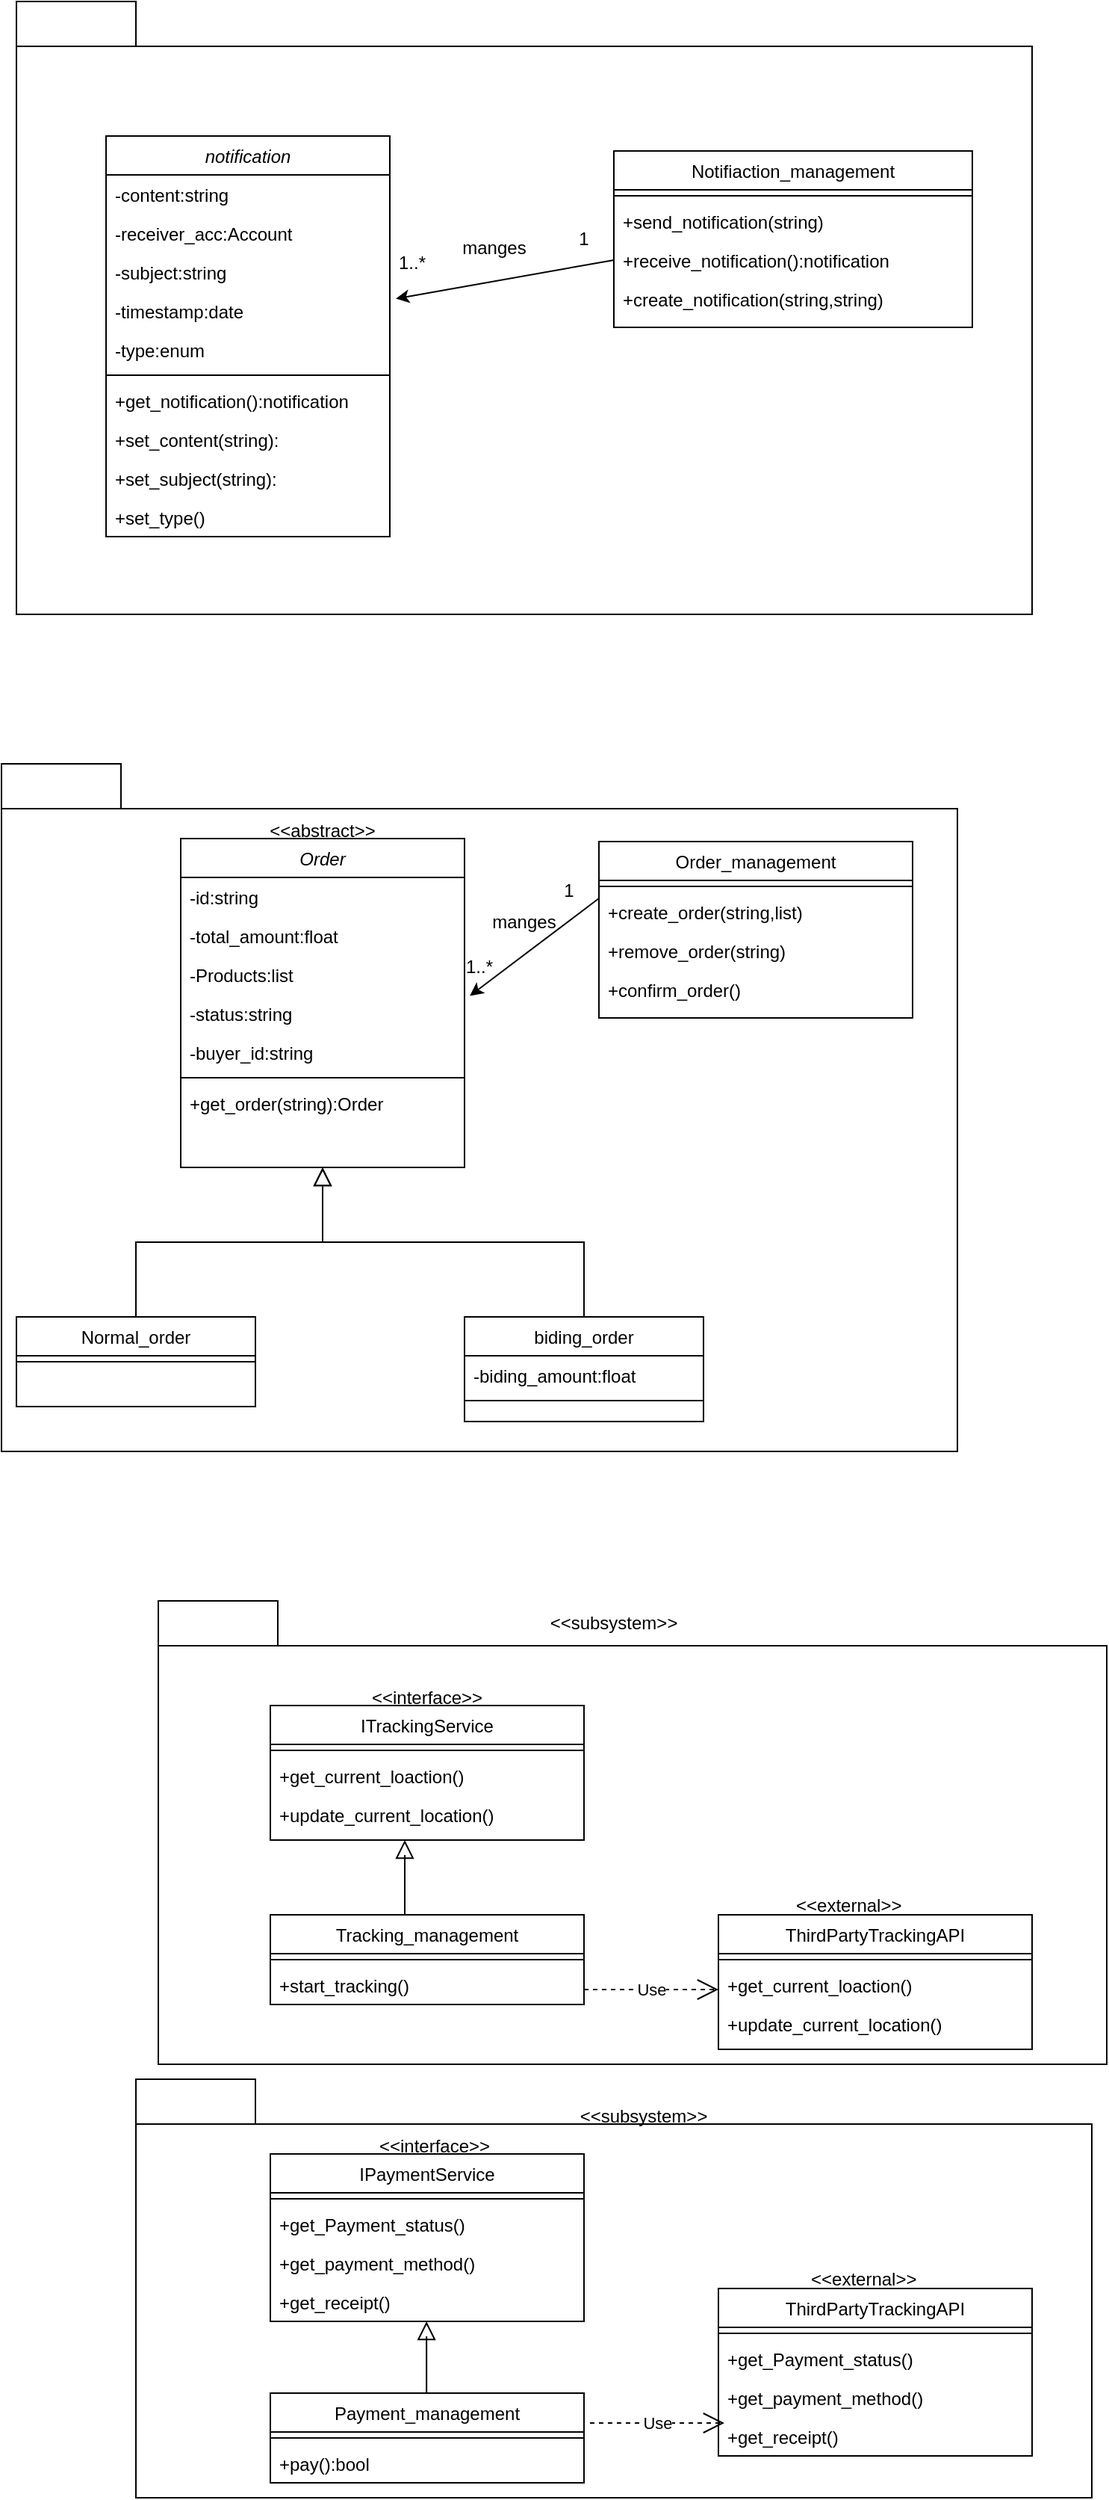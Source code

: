 <mxfile version="24.4.6" type="device">
  <diagram id="C5RBs43oDa-KdzZeNtuy" name="Page-1">
    <mxGraphModel dx="1036" dy="1775" grid="1" gridSize="10" guides="1" tooltips="1" connect="1" arrows="1" fold="1" page="1" pageScale="1" pageWidth="827" pageHeight="1169" math="0" shadow="0">
      <root>
        <mxCell id="WIyWlLk6GJQsqaUBKTNV-0" />
        <mxCell id="WIyWlLk6GJQsqaUBKTNV-1" parent="WIyWlLk6GJQsqaUBKTNV-0" />
        <mxCell id="UPpW3QvQ503PZCW4TQQM-24" value="" style="shape=folder;fontStyle=1;tabWidth=80;tabHeight=30;tabPosition=left;html=1;boundedLbl=1;whiteSpace=wrap;" vertex="1" parent="WIyWlLk6GJQsqaUBKTNV-1">
          <mxGeometry x="30" y="-520" width="680" height="410" as="geometry" />
        </mxCell>
        <mxCell id="Q5uJ2qeS1NoMDb9aisBC-40" value="" style="shape=folder;fontStyle=1;tabWidth=80;tabHeight=30;tabPosition=left;html=1;boundedLbl=1;whiteSpace=wrap;" parent="WIyWlLk6GJQsqaUBKTNV-1" vertex="1">
          <mxGeometry x="110" y="870" width="640" height="280" as="geometry" />
        </mxCell>
        <mxCell id="Q5uJ2qeS1NoMDb9aisBC-21" value="" style="shape=folder;fontStyle=1;tabWidth=80;tabHeight=30;tabPosition=left;html=1;boundedLbl=1;whiteSpace=wrap;" parent="WIyWlLk6GJQsqaUBKTNV-1" vertex="1">
          <mxGeometry x="125" y="550" width="635" height="310" as="geometry" />
        </mxCell>
        <mxCell id="bvaL93AAkVeGiQjm07bp-16" value="" style="shape=folder;fontStyle=1;tabWidth=80;tabHeight=30;tabPosition=left;html=1;boundedLbl=1;whiteSpace=wrap;" parent="WIyWlLk6GJQsqaUBKTNV-1" vertex="1">
          <mxGeometry x="20" y="-10" width="640" height="460" as="geometry" />
        </mxCell>
        <mxCell id="zkfFHV4jXpPFQw0GAbJ--0" value="Order" style="swimlane;fontStyle=2;align=center;verticalAlign=top;childLayout=stackLayout;horizontal=1;startSize=26;horizontalStack=0;resizeParent=1;resizeLast=0;collapsible=1;marginBottom=0;rounded=0;shadow=0;strokeWidth=1;" parent="WIyWlLk6GJQsqaUBKTNV-1" vertex="1">
          <mxGeometry x="140" y="40" width="190" height="220" as="geometry">
            <mxRectangle x="230" y="140" width="160" height="26" as="alternateBounds" />
          </mxGeometry>
        </mxCell>
        <mxCell id="zkfFHV4jXpPFQw0GAbJ--1" value="-id:string" style="text;align=left;verticalAlign=top;spacingLeft=4;spacingRight=4;overflow=hidden;rotatable=0;points=[[0,0.5],[1,0.5]];portConstraint=eastwest;" parent="zkfFHV4jXpPFQw0GAbJ--0" vertex="1">
          <mxGeometry y="26" width="190" height="26" as="geometry" />
        </mxCell>
        <mxCell id="zkfFHV4jXpPFQw0GAbJ--2" value="-total_amount:float" style="text;align=left;verticalAlign=top;spacingLeft=4;spacingRight=4;overflow=hidden;rotatable=0;points=[[0,0.5],[1,0.5]];portConstraint=eastwest;rounded=0;shadow=0;html=0;" parent="zkfFHV4jXpPFQw0GAbJ--0" vertex="1">
          <mxGeometry y="52" width="190" height="26" as="geometry" />
        </mxCell>
        <mxCell id="zkfFHV4jXpPFQw0GAbJ--3" value="-Products:list" style="text;align=left;verticalAlign=top;spacingLeft=4;spacingRight=4;overflow=hidden;rotatable=0;points=[[0,0.5],[1,0.5]];portConstraint=eastwest;rounded=0;shadow=0;html=0;" parent="zkfFHV4jXpPFQw0GAbJ--0" vertex="1">
          <mxGeometry y="78" width="190" height="26" as="geometry" />
        </mxCell>
        <mxCell id="bvaL93AAkVeGiQjm07bp-6" value="-status:string" style="text;align=left;verticalAlign=top;spacingLeft=4;spacingRight=4;overflow=hidden;rotatable=0;points=[[0,0.5],[1,0.5]];portConstraint=eastwest;rounded=0;shadow=0;html=0;" parent="zkfFHV4jXpPFQw0GAbJ--0" vertex="1">
          <mxGeometry y="104" width="190" height="26" as="geometry" />
        </mxCell>
        <mxCell id="bvaL93AAkVeGiQjm07bp-7" value="-buyer_id:string" style="text;align=left;verticalAlign=top;spacingLeft=4;spacingRight=4;overflow=hidden;rotatable=0;points=[[0,0.5],[1,0.5]];portConstraint=eastwest;rounded=0;shadow=0;html=0;" parent="zkfFHV4jXpPFQw0GAbJ--0" vertex="1">
          <mxGeometry y="130" width="190" height="26" as="geometry" />
        </mxCell>
        <mxCell id="zkfFHV4jXpPFQw0GAbJ--4" value="" style="line;html=1;strokeWidth=1;align=left;verticalAlign=middle;spacingTop=-1;spacingLeft=3;spacingRight=3;rotatable=0;labelPosition=right;points=[];portConstraint=eastwest;" parent="zkfFHV4jXpPFQw0GAbJ--0" vertex="1">
          <mxGeometry y="156" width="190" height="8" as="geometry" />
        </mxCell>
        <mxCell id="zkfFHV4jXpPFQw0GAbJ--5" value="+get_order(string):Order" style="text;align=left;verticalAlign=top;spacingLeft=4;spacingRight=4;overflow=hidden;rotatable=0;points=[[0,0.5],[1,0.5]];portConstraint=eastwest;" parent="zkfFHV4jXpPFQw0GAbJ--0" vertex="1">
          <mxGeometry y="164" width="190" height="26" as="geometry" />
        </mxCell>
        <mxCell id="zkfFHV4jXpPFQw0GAbJ--6" value="Normal_order" style="swimlane;fontStyle=0;align=center;verticalAlign=top;childLayout=stackLayout;horizontal=1;startSize=26;horizontalStack=0;resizeParent=1;resizeLast=0;collapsible=1;marginBottom=0;rounded=0;shadow=0;strokeWidth=1;" parent="WIyWlLk6GJQsqaUBKTNV-1" vertex="1">
          <mxGeometry x="30" y="360" width="160" height="60" as="geometry">
            <mxRectangle x="130" y="380" width="160" height="26" as="alternateBounds" />
          </mxGeometry>
        </mxCell>
        <mxCell id="zkfFHV4jXpPFQw0GAbJ--9" value="" style="line;html=1;strokeWidth=1;align=left;verticalAlign=middle;spacingTop=-1;spacingLeft=3;spacingRight=3;rotatable=0;labelPosition=right;points=[];portConstraint=eastwest;" parent="zkfFHV4jXpPFQw0GAbJ--6" vertex="1">
          <mxGeometry y="26" width="160" height="8" as="geometry" />
        </mxCell>
        <mxCell id="zkfFHV4jXpPFQw0GAbJ--12" value="" style="endArrow=block;endSize=10;endFill=0;shadow=0;strokeWidth=1;rounded=0;curved=0;edgeStyle=elbowEdgeStyle;elbow=vertical;" parent="WIyWlLk6GJQsqaUBKTNV-1" source="zkfFHV4jXpPFQw0GAbJ--6" target="zkfFHV4jXpPFQw0GAbJ--0" edge="1">
          <mxGeometry width="160" relative="1" as="geometry">
            <mxPoint x="200" y="203" as="sourcePoint" />
            <mxPoint x="200" y="203" as="targetPoint" />
          </mxGeometry>
        </mxCell>
        <mxCell id="zkfFHV4jXpPFQw0GAbJ--13" value="biding_order" style="swimlane;fontStyle=0;align=center;verticalAlign=top;childLayout=stackLayout;horizontal=1;startSize=26;horizontalStack=0;resizeParent=1;resizeLast=0;collapsible=1;marginBottom=0;rounded=0;shadow=0;strokeWidth=1;" parent="WIyWlLk6GJQsqaUBKTNV-1" vertex="1">
          <mxGeometry x="330" y="360" width="160" height="70" as="geometry">
            <mxRectangle x="340" y="380" width="170" height="26" as="alternateBounds" />
          </mxGeometry>
        </mxCell>
        <mxCell id="zkfFHV4jXpPFQw0GAbJ--14" value="-biding_amount:float" style="text;align=left;verticalAlign=top;spacingLeft=4;spacingRight=4;overflow=hidden;rotatable=0;points=[[0,0.5],[1,0.5]];portConstraint=eastwest;" parent="zkfFHV4jXpPFQw0GAbJ--13" vertex="1">
          <mxGeometry y="26" width="160" height="26" as="geometry" />
        </mxCell>
        <mxCell id="zkfFHV4jXpPFQw0GAbJ--15" value="" style="line;html=1;strokeWidth=1;align=left;verticalAlign=middle;spacingTop=-1;spacingLeft=3;spacingRight=3;rotatable=0;labelPosition=right;points=[];portConstraint=eastwest;" parent="zkfFHV4jXpPFQw0GAbJ--13" vertex="1">
          <mxGeometry y="52" width="160" height="8" as="geometry" />
        </mxCell>
        <mxCell id="zkfFHV4jXpPFQw0GAbJ--16" value="" style="endArrow=block;endSize=10;endFill=0;shadow=0;strokeWidth=1;rounded=0;curved=0;edgeStyle=elbowEdgeStyle;elbow=vertical;" parent="WIyWlLk6GJQsqaUBKTNV-1" source="zkfFHV4jXpPFQw0GAbJ--13" target="zkfFHV4jXpPFQw0GAbJ--0" edge="1">
          <mxGeometry width="160" relative="1" as="geometry">
            <mxPoint x="210" y="373" as="sourcePoint" />
            <mxPoint x="310" y="271" as="targetPoint" />
          </mxGeometry>
        </mxCell>
        <mxCell id="zkfFHV4jXpPFQw0GAbJ--17" value="Order_management" style="swimlane;fontStyle=0;align=center;verticalAlign=top;childLayout=stackLayout;horizontal=1;startSize=26;horizontalStack=0;resizeParent=1;resizeLast=0;collapsible=1;marginBottom=0;rounded=0;shadow=0;strokeWidth=1;" parent="WIyWlLk6GJQsqaUBKTNV-1" vertex="1">
          <mxGeometry x="420" y="42" width="210" height="118" as="geometry">
            <mxRectangle x="550" y="140" width="160" height="26" as="alternateBounds" />
          </mxGeometry>
        </mxCell>
        <mxCell id="zkfFHV4jXpPFQw0GAbJ--23" value="" style="line;html=1;strokeWidth=1;align=left;verticalAlign=middle;spacingTop=-1;spacingLeft=3;spacingRight=3;rotatable=0;labelPosition=right;points=[];portConstraint=eastwest;" parent="zkfFHV4jXpPFQw0GAbJ--17" vertex="1">
          <mxGeometry y="26" width="210" height="8" as="geometry" />
        </mxCell>
        <mxCell id="zkfFHV4jXpPFQw0GAbJ--24" value="+create_order(string,list)" style="text;align=left;verticalAlign=top;spacingLeft=4;spacingRight=4;overflow=hidden;rotatable=0;points=[[0,0.5],[1,0.5]];portConstraint=eastwest;" parent="zkfFHV4jXpPFQw0GAbJ--17" vertex="1">
          <mxGeometry y="34" width="210" height="26" as="geometry" />
        </mxCell>
        <mxCell id="zkfFHV4jXpPFQw0GAbJ--25" value="+remove_order(string)" style="text;align=left;verticalAlign=top;spacingLeft=4;spacingRight=4;overflow=hidden;rotatable=0;points=[[0,0.5],[1,0.5]];portConstraint=eastwest;" parent="zkfFHV4jXpPFQw0GAbJ--17" vertex="1">
          <mxGeometry y="60" width="210" height="26" as="geometry" />
        </mxCell>
        <mxCell id="bvaL93AAkVeGiQjm07bp-11" value="+confirm_order()" style="text;align=left;verticalAlign=top;spacingLeft=4;spacingRight=4;overflow=hidden;rotatable=0;points=[[0,0.5],[1,0.5]];portConstraint=eastwest;" parent="zkfFHV4jXpPFQw0GAbJ--17" vertex="1">
          <mxGeometry y="86" width="210" height="26" as="geometry" />
        </mxCell>
        <mxCell id="bvaL93AAkVeGiQjm07bp-10" value="&amp;lt;&amp;lt;abstract&amp;gt;&amp;gt;" style="text;html=1;align=center;verticalAlign=middle;whiteSpace=wrap;rounded=0;" parent="WIyWlLk6GJQsqaUBKTNV-1" vertex="1">
          <mxGeometry x="205" y="20" width="60" height="30" as="geometry" />
        </mxCell>
        <mxCell id="bvaL93AAkVeGiQjm07bp-18" value="" style="endArrow=classic;html=1;rounded=0;exitX=1.019;exitY=1.046;exitDx=0;exitDy=0;exitPerimeter=0;entryX=1.019;entryY=1.046;entryDx=0;entryDy=0;entryPerimeter=0;" parent="WIyWlLk6GJQsqaUBKTNV-1" target="zkfFHV4jXpPFQw0GAbJ--3" edge="1">
          <mxGeometry width="50" height="50" relative="1" as="geometry">
            <mxPoint x="420" y="80" as="sourcePoint" />
            <mxPoint x="370" y="130" as="targetPoint" />
          </mxGeometry>
        </mxCell>
        <mxCell id="bvaL93AAkVeGiQjm07bp-19" value="manges" style="text;html=1;align=center;verticalAlign=middle;whiteSpace=wrap;rounded=0;" parent="WIyWlLk6GJQsqaUBKTNV-1" vertex="1">
          <mxGeometry x="340" y="81" width="60" height="30" as="geometry" />
        </mxCell>
        <mxCell id="bvaL93AAkVeGiQjm07bp-20" value="1" style="text;html=1;align=center;verticalAlign=middle;whiteSpace=wrap;rounded=0;" parent="WIyWlLk6GJQsqaUBKTNV-1" vertex="1">
          <mxGeometry x="370" y="60" width="60" height="30" as="geometry" />
        </mxCell>
        <mxCell id="bvaL93AAkVeGiQjm07bp-21" value="1..*" style="text;html=1;align=center;verticalAlign=middle;whiteSpace=wrap;rounded=0;" parent="WIyWlLk6GJQsqaUBKTNV-1" vertex="1">
          <mxGeometry x="310" y="111" width="60" height="30" as="geometry" />
        </mxCell>
        <mxCell id="Q5uJ2qeS1NoMDb9aisBC-0" value="ITrackingService" style="swimlane;fontStyle=0;align=center;verticalAlign=top;childLayout=stackLayout;horizontal=1;startSize=26;horizontalStack=0;resizeParent=1;resizeLast=0;collapsible=1;marginBottom=0;rounded=0;shadow=0;strokeWidth=1;" parent="WIyWlLk6GJQsqaUBKTNV-1" vertex="1">
          <mxGeometry x="200" y="620" width="210" height="90" as="geometry">
            <mxRectangle x="550" y="140" width="160" height="26" as="alternateBounds" />
          </mxGeometry>
        </mxCell>
        <mxCell id="Q5uJ2qeS1NoMDb9aisBC-1" value="" style="line;html=1;strokeWidth=1;align=left;verticalAlign=middle;spacingTop=-1;spacingLeft=3;spacingRight=3;rotatable=0;labelPosition=right;points=[];portConstraint=eastwest;" parent="Q5uJ2qeS1NoMDb9aisBC-0" vertex="1">
          <mxGeometry y="26" width="210" height="8" as="geometry" />
        </mxCell>
        <mxCell id="Q5uJ2qeS1NoMDb9aisBC-2" value="+get_current_loaction()" style="text;align=left;verticalAlign=top;spacingLeft=4;spacingRight=4;overflow=hidden;rotatable=0;points=[[0,0.5],[1,0.5]];portConstraint=eastwest;" parent="Q5uJ2qeS1NoMDb9aisBC-0" vertex="1">
          <mxGeometry y="34" width="210" height="26" as="geometry" />
        </mxCell>
        <mxCell id="Q5uJ2qeS1NoMDb9aisBC-3" value="+update_current_location()" style="text;align=left;verticalAlign=top;spacingLeft=4;spacingRight=4;overflow=hidden;rotatable=0;points=[[0,0.5],[1,0.5]];portConstraint=eastwest;" parent="Q5uJ2qeS1NoMDb9aisBC-0" vertex="1">
          <mxGeometry y="60" width="210" height="26" as="geometry" />
        </mxCell>
        <mxCell id="Q5uJ2qeS1NoMDb9aisBC-6" value="&amp;lt;&amp;lt;interface&amp;gt;&amp;gt;" style="text;html=1;align=center;verticalAlign=middle;whiteSpace=wrap;rounded=0;" parent="WIyWlLk6GJQsqaUBKTNV-1" vertex="1">
          <mxGeometry x="275" y="600" width="60" height="30" as="geometry" />
        </mxCell>
        <mxCell id="Q5uJ2qeS1NoMDb9aisBC-9" value="" style="endArrow=block;endSize=10;endFill=0;shadow=0;strokeWidth=1;rounded=0;curved=0;edgeStyle=elbowEdgeStyle;elbow=vertical;" parent="WIyWlLk6GJQsqaUBKTNV-1" edge="1">
          <mxGeometry width="160" relative="1" as="geometry">
            <mxPoint x="290" y="760" as="sourcePoint" />
            <mxPoint x="290" y="710" as="targetPoint" />
            <Array as="points">
              <mxPoint x="365" y="720" />
            </Array>
          </mxGeometry>
        </mxCell>
        <mxCell id="Q5uJ2qeS1NoMDb9aisBC-10" value="Tracking_management" style="swimlane;fontStyle=0;align=center;verticalAlign=top;childLayout=stackLayout;horizontal=1;startSize=26;horizontalStack=0;resizeParent=1;resizeLast=0;collapsible=1;marginBottom=0;rounded=0;shadow=0;strokeWidth=1;" parent="WIyWlLk6GJQsqaUBKTNV-1" vertex="1">
          <mxGeometry x="200" y="760" width="210" height="60" as="geometry">
            <mxRectangle x="550" y="140" width="160" height="26" as="alternateBounds" />
          </mxGeometry>
        </mxCell>
        <mxCell id="Q5uJ2qeS1NoMDb9aisBC-11" value="" style="line;html=1;strokeWidth=1;align=left;verticalAlign=middle;spacingTop=-1;spacingLeft=3;spacingRight=3;rotatable=0;labelPosition=right;points=[];portConstraint=eastwest;" parent="Q5uJ2qeS1NoMDb9aisBC-10" vertex="1">
          <mxGeometry y="26" width="210" height="8" as="geometry" />
        </mxCell>
        <mxCell id="Q5uJ2qeS1NoMDb9aisBC-13" value="+start_tracking()" style="text;align=left;verticalAlign=top;spacingLeft=4;spacingRight=4;overflow=hidden;rotatable=0;points=[[0,0.5],[1,0.5]];portConstraint=eastwest;" parent="Q5uJ2qeS1NoMDb9aisBC-10" vertex="1">
          <mxGeometry y="34" width="210" height="26" as="geometry" />
        </mxCell>
        <mxCell id="Q5uJ2qeS1NoMDb9aisBC-15" value="Use" style="endArrow=open;endSize=12;dashed=1;html=1;rounded=0;" parent="WIyWlLk6GJQsqaUBKTNV-1" edge="1">
          <mxGeometry width="160" relative="1" as="geometry">
            <mxPoint x="410" y="810" as="sourcePoint" />
            <mxPoint x="500" y="810" as="targetPoint" />
          </mxGeometry>
        </mxCell>
        <mxCell id="Q5uJ2qeS1NoMDb9aisBC-16" value="ThirdPartyTrackingAPI" style="swimlane;fontStyle=0;align=center;verticalAlign=top;childLayout=stackLayout;horizontal=1;startSize=26;horizontalStack=0;resizeParent=1;resizeLast=0;collapsible=1;marginBottom=0;rounded=0;shadow=0;strokeWidth=1;" parent="WIyWlLk6GJQsqaUBKTNV-1" vertex="1">
          <mxGeometry x="500" y="760" width="210" height="90" as="geometry">
            <mxRectangle x="550" y="140" width="160" height="26" as="alternateBounds" />
          </mxGeometry>
        </mxCell>
        <mxCell id="Q5uJ2qeS1NoMDb9aisBC-17" value="" style="line;html=1;strokeWidth=1;align=left;verticalAlign=middle;spacingTop=-1;spacingLeft=3;spacingRight=3;rotatable=0;labelPosition=right;points=[];portConstraint=eastwest;" parent="Q5uJ2qeS1NoMDb9aisBC-16" vertex="1">
          <mxGeometry y="26" width="210" height="8" as="geometry" />
        </mxCell>
        <mxCell id="Q5uJ2qeS1NoMDb9aisBC-18" value="+get_current_loaction()" style="text;align=left;verticalAlign=top;spacingLeft=4;spacingRight=4;overflow=hidden;rotatable=0;points=[[0,0.5],[1,0.5]];portConstraint=eastwest;" parent="Q5uJ2qeS1NoMDb9aisBC-16" vertex="1">
          <mxGeometry y="34" width="210" height="26" as="geometry" />
        </mxCell>
        <mxCell id="Q5uJ2qeS1NoMDb9aisBC-19" value="+update_current_location()" style="text;align=left;verticalAlign=top;spacingLeft=4;spacingRight=4;overflow=hidden;rotatable=0;points=[[0,0.5],[1,0.5]];portConstraint=eastwest;" parent="Q5uJ2qeS1NoMDb9aisBC-16" vertex="1">
          <mxGeometry y="60" width="210" height="26" as="geometry" />
        </mxCell>
        <mxCell id="Q5uJ2qeS1NoMDb9aisBC-20" value="&amp;lt;&amp;lt;external&amp;gt;&amp;gt;" style="text;whiteSpace=wrap;html=1;" parent="WIyWlLk6GJQsqaUBKTNV-1" vertex="1">
          <mxGeometry x="550" y="740" width="90" height="40" as="geometry" />
        </mxCell>
        <mxCell id="Q5uJ2qeS1NoMDb9aisBC-22" value="&amp;lt;&amp;lt;subsystem&amp;gt;&amp;gt;" style="text;html=1;align=center;verticalAlign=middle;whiteSpace=wrap;rounded=0;" parent="WIyWlLk6GJQsqaUBKTNV-1" vertex="1">
          <mxGeometry x="400" y="550" width="60" height="30" as="geometry" />
        </mxCell>
        <mxCell id="Q5uJ2qeS1NoMDb9aisBC-23" value="IPaymentService" style="swimlane;fontStyle=0;align=center;verticalAlign=top;childLayout=stackLayout;horizontal=1;startSize=26;horizontalStack=0;resizeParent=1;resizeLast=0;collapsible=1;marginBottom=0;rounded=0;shadow=0;strokeWidth=1;" parent="WIyWlLk6GJQsqaUBKTNV-1" vertex="1">
          <mxGeometry x="200" y="920" width="210" height="112" as="geometry">
            <mxRectangle x="550" y="140" width="160" height="26" as="alternateBounds" />
          </mxGeometry>
        </mxCell>
        <mxCell id="Q5uJ2qeS1NoMDb9aisBC-24" value="" style="line;html=1;strokeWidth=1;align=left;verticalAlign=middle;spacingTop=-1;spacingLeft=3;spacingRight=3;rotatable=0;labelPosition=right;points=[];portConstraint=eastwest;" parent="Q5uJ2qeS1NoMDb9aisBC-23" vertex="1">
          <mxGeometry y="26" width="210" height="8" as="geometry" />
        </mxCell>
        <mxCell id="Q5uJ2qeS1NoMDb9aisBC-25" value="+get_Payment_status()" style="text;align=left;verticalAlign=top;spacingLeft=4;spacingRight=4;overflow=hidden;rotatable=0;points=[[0,0.5],[1,0.5]];portConstraint=eastwest;" parent="Q5uJ2qeS1NoMDb9aisBC-23" vertex="1">
          <mxGeometry y="34" width="210" height="26" as="geometry" />
        </mxCell>
        <mxCell id="Q5uJ2qeS1NoMDb9aisBC-26" value="+get_payment_method()" style="text;align=left;verticalAlign=top;spacingLeft=4;spacingRight=4;overflow=hidden;rotatable=0;points=[[0,0.5],[1,0.5]];portConstraint=eastwest;" parent="Q5uJ2qeS1NoMDb9aisBC-23" vertex="1">
          <mxGeometry y="60" width="210" height="26" as="geometry" />
        </mxCell>
        <mxCell id="Q5uJ2qeS1NoMDb9aisBC-33" value="+get_receipt()" style="text;align=left;verticalAlign=top;spacingLeft=4;spacingRight=4;overflow=hidden;rotatable=0;points=[[0,0.5],[1,0.5]];portConstraint=eastwest;" parent="Q5uJ2qeS1NoMDb9aisBC-23" vertex="1">
          <mxGeometry y="86" width="210" height="26" as="geometry" />
        </mxCell>
        <mxCell id="Q5uJ2qeS1NoMDb9aisBC-27" value="&amp;lt;&amp;lt;interface&amp;gt;&amp;gt;" style="text;html=1;align=center;verticalAlign=middle;whiteSpace=wrap;rounded=0;" parent="WIyWlLk6GJQsqaUBKTNV-1" vertex="1">
          <mxGeometry x="280" y="900" width="60" height="30" as="geometry" />
        </mxCell>
        <mxCell id="Q5uJ2qeS1NoMDb9aisBC-28" value="" style="endArrow=block;endSize=10;endFill=0;shadow=0;strokeWidth=1;rounded=0;curved=0;edgeStyle=elbowEdgeStyle;elbow=vertical;" parent="WIyWlLk6GJQsqaUBKTNV-1" edge="1">
          <mxGeometry width="160" relative="1" as="geometry">
            <mxPoint x="304.57" y="1082" as="sourcePoint" />
            <mxPoint x="304.57" y="1032" as="targetPoint" />
            <Array as="points">
              <mxPoint x="379.57" y="1042" />
            </Array>
          </mxGeometry>
        </mxCell>
        <mxCell id="Q5uJ2qeS1NoMDb9aisBC-29" value="Payment_management" style="swimlane;fontStyle=0;align=center;verticalAlign=top;childLayout=stackLayout;horizontal=1;startSize=26;horizontalStack=0;resizeParent=1;resizeLast=0;collapsible=1;marginBottom=0;rounded=0;shadow=0;strokeWidth=1;" parent="WIyWlLk6GJQsqaUBKTNV-1" vertex="1">
          <mxGeometry x="200" y="1080" width="210" height="60" as="geometry">
            <mxRectangle x="550" y="140" width="160" height="26" as="alternateBounds" />
          </mxGeometry>
        </mxCell>
        <mxCell id="Q5uJ2qeS1NoMDb9aisBC-30" value="" style="line;html=1;strokeWidth=1;align=left;verticalAlign=middle;spacingTop=-1;spacingLeft=3;spacingRight=3;rotatable=0;labelPosition=right;points=[];portConstraint=eastwest;" parent="Q5uJ2qeS1NoMDb9aisBC-29" vertex="1">
          <mxGeometry y="26" width="210" height="8" as="geometry" />
        </mxCell>
        <mxCell id="Q5uJ2qeS1NoMDb9aisBC-31" value="+pay():bool" style="text;align=left;verticalAlign=top;spacingLeft=4;spacingRight=4;overflow=hidden;rotatable=0;points=[[0,0.5],[1,0.5]];portConstraint=eastwest;" parent="Q5uJ2qeS1NoMDb9aisBC-29" vertex="1">
          <mxGeometry y="34" width="210" height="26" as="geometry" />
        </mxCell>
        <mxCell id="Q5uJ2qeS1NoMDb9aisBC-34" value="ThirdPartyTrackingAPI" style="swimlane;fontStyle=0;align=center;verticalAlign=top;childLayout=stackLayout;horizontal=1;startSize=26;horizontalStack=0;resizeParent=1;resizeLast=0;collapsible=1;marginBottom=0;rounded=0;shadow=0;strokeWidth=1;" parent="WIyWlLk6GJQsqaUBKTNV-1" vertex="1">
          <mxGeometry x="500" y="1010" width="210" height="112" as="geometry">
            <mxRectangle x="550" y="140" width="160" height="26" as="alternateBounds" />
          </mxGeometry>
        </mxCell>
        <mxCell id="Q5uJ2qeS1NoMDb9aisBC-35" value="" style="line;html=1;strokeWidth=1;align=left;verticalAlign=middle;spacingTop=-1;spacingLeft=3;spacingRight=3;rotatable=0;labelPosition=right;points=[];portConstraint=eastwest;" parent="Q5uJ2qeS1NoMDb9aisBC-34" vertex="1">
          <mxGeometry y="26" width="210" height="8" as="geometry" />
        </mxCell>
        <mxCell id="Q5uJ2qeS1NoMDb9aisBC-36" value="+get_Payment_status()" style="text;align=left;verticalAlign=top;spacingLeft=4;spacingRight=4;overflow=hidden;rotatable=0;points=[[0,0.5],[1,0.5]];portConstraint=eastwest;" parent="Q5uJ2qeS1NoMDb9aisBC-34" vertex="1">
          <mxGeometry y="34" width="210" height="26" as="geometry" />
        </mxCell>
        <mxCell id="Q5uJ2qeS1NoMDb9aisBC-37" value="+get_payment_method()" style="text;align=left;verticalAlign=top;spacingLeft=4;spacingRight=4;overflow=hidden;rotatable=0;points=[[0,0.5],[1,0.5]];portConstraint=eastwest;" parent="Q5uJ2qeS1NoMDb9aisBC-34" vertex="1">
          <mxGeometry y="60" width="210" height="26" as="geometry" />
        </mxCell>
        <mxCell id="Q5uJ2qeS1NoMDb9aisBC-39" value="+get_receipt()" style="text;align=left;verticalAlign=top;spacingLeft=4;spacingRight=4;overflow=hidden;rotatable=0;points=[[0,0.5],[1,0.5]];portConstraint=eastwest;" parent="Q5uJ2qeS1NoMDb9aisBC-34" vertex="1">
          <mxGeometry y="86" width="210" height="26" as="geometry" />
        </mxCell>
        <mxCell id="Q5uJ2qeS1NoMDb9aisBC-38" value="&amp;lt;&amp;lt;external&amp;gt;&amp;gt;" style="text;whiteSpace=wrap;html=1;" parent="WIyWlLk6GJQsqaUBKTNV-1" vertex="1">
          <mxGeometry x="560" y="990" width="90" height="40" as="geometry" />
        </mxCell>
        <mxCell id="Q5uJ2qeS1NoMDb9aisBC-41" value="&amp;lt;&amp;lt;subsystem&amp;gt;&amp;gt;" style="text;html=1;align=center;verticalAlign=middle;whiteSpace=wrap;rounded=0;" parent="WIyWlLk6GJQsqaUBKTNV-1" vertex="1">
          <mxGeometry x="420" y="880" width="60" height="30" as="geometry" />
        </mxCell>
        <mxCell id="Q5uJ2qeS1NoMDb9aisBC-44" value="Use" style="endArrow=open;endSize=12;dashed=1;html=1;rounded=0;" parent="WIyWlLk6GJQsqaUBKTNV-1" edge="1">
          <mxGeometry width="160" relative="1" as="geometry">
            <mxPoint x="414" y="1100" as="sourcePoint" />
            <mxPoint x="504" y="1100" as="targetPoint" />
          </mxGeometry>
        </mxCell>
        <mxCell id="UPpW3QvQ503PZCW4TQQM-0" value="notification" style="swimlane;fontStyle=2;align=center;verticalAlign=top;childLayout=stackLayout;horizontal=1;startSize=26;horizontalStack=0;resizeParent=1;resizeLast=0;collapsible=1;marginBottom=0;rounded=0;shadow=0;strokeWidth=1;" vertex="1" parent="WIyWlLk6GJQsqaUBKTNV-1">
          <mxGeometry x="90" y="-430" width="190" height="268" as="geometry">
            <mxRectangle x="230" y="140" width="160" height="26" as="alternateBounds" />
          </mxGeometry>
        </mxCell>
        <mxCell id="UPpW3QvQ503PZCW4TQQM-1" value="-content:string" style="text;align=left;verticalAlign=top;spacingLeft=4;spacingRight=4;overflow=hidden;rotatable=0;points=[[0,0.5],[1,0.5]];portConstraint=eastwest;" vertex="1" parent="UPpW3QvQ503PZCW4TQQM-0">
          <mxGeometry y="26" width="190" height="26" as="geometry" />
        </mxCell>
        <mxCell id="UPpW3QvQ503PZCW4TQQM-2" value="-receiver_acc:Account" style="text;align=left;verticalAlign=top;spacingLeft=4;spacingRight=4;overflow=hidden;rotatable=0;points=[[0,0.5],[1,0.5]];portConstraint=eastwest;rounded=0;shadow=0;html=0;" vertex="1" parent="UPpW3QvQ503PZCW4TQQM-0">
          <mxGeometry y="52" width="190" height="26" as="geometry" />
        </mxCell>
        <mxCell id="UPpW3QvQ503PZCW4TQQM-4" value="-subject:string" style="text;align=left;verticalAlign=top;spacingLeft=4;spacingRight=4;overflow=hidden;rotatable=0;points=[[0,0.5],[1,0.5]];portConstraint=eastwest;rounded=0;shadow=0;html=0;" vertex="1" parent="UPpW3QvQ503PZCW4TQQM-0">
          <mxGeometry y="78" width="190" height="26" as="geometry" />
        </mxCell>
        <mxCell id="UPpW3QvQ503PZCW4TQQM-18" value="-timestamp:date" style="text;align=left;verticalAlign=top;spacingLeft=4;spacingRight=4;overflow=hidden;rotatable=0;points=[[0,0.5],[1,0.5]];portConstraint=eastwest;rounded=0;shadow=0;html=0;" vertex="1" parent="UPpW3QvQ503PZCW4TQQM-0">
          <mxGeometry y="104" width="190" height="26" as="geometry" />
        </mxCell>
        <mxCell id="UPpW3QvQ503PZCW4TQQM-19" value="-type:enum" style="text;align=left;verticalAlign=top;spacingLeft=4;spacingRight=4;overflow=hidden;rotatable=0;points=[[0,0.5],[1,0.5]];portConstraint=eastwest;rounded=0;shadow=0;html=0;" vertex="1" parent="UPpW3QvQ503PZCW4TQQM-0">
          <mxGeometry y="130" width="190" height="26" as="geometry" />
        </mxCell>
        <mxCell id="UPpW3QvQ503PZCW4TQQM-6" value="" style="line;html=1;strokeWidth=1;align=left;verticalAlign=middle;spacingTop=-1;spacingLeft=3;spacingRight=3;rotatable=0;labelPosition=right;points=[];portConstraint=eastwest;" vertex="1" parent="UPpW3QvQ503PZCW4TQQM-0">
          <mxGeometry y="156" width="190" height="8" as="geometry" />
        </mxCell>
        <mxCell id="UPpW3QvQ503PZCW4TQQM-7" value="+get_notification():notification" style="text;align=left;verticalAlign=top;spacingLeft=4;spacingRight=4;overflow=hidden;rotatable=0;points=[[0,0.5],[1,0.5]];portConstraint=eastwest;" vertex="1" parent="UPpW3QvQ503PZCW4TQQM-0">
          <mxGeometry y="164" width="190" height="26" as="geometry" />
        </mxCell>
        <mxCell id="UPpW3QvQ503PZCW4TQQM-10" value="+set_content(string):" style="text;align=left;verticalAlign=top;spacingLeft=4;spacingRight=4;overflow=hidden;rotatable=0;points=[[0,0.5],[1,0.5]];portConstraint=eastwest;" vertex="1" parent="UPpW3QvQ503PZCW4TQQM-0">
          <mxGeometry y="190" width="190" height="26" as="geometry" />
        </mxCell>
        <mxCell id="UPpW3QvQ503PZCW4TQQM-11" value="+set_subject(string):" style="text;align=left;verticalAlign=top;spacingLeft=4;spacingRight=4;overflow=hidden;rotatable=0;points=[[0,0.5],[1,0.5]];portConstraint=eastwest;" vertex="1" parent="UPpW3QvQ503PZCW4TQQM-0">
          <mxGeometry y="216" width="190" height="26" as="geometry" />
        </mxCell>
        <mxCell id="UPpW3QvQ503PZCW4TQQM-20" value="+set_type()" style="text;align=left;verticalAlign=top;spacingLeft=4;spacingRight=4;overflow=hidden;rotatable=0;points=[[0,0.5],[1,0.5]];portConstraint=eastwest;" vertex="1" parent="UPpW3QvQ503PZCW4TQQM-0">
          <mxGeometry y="242" width="190" height="26" as="geometry" />
        </mxCell>
        <mxCell id="UPpW3QvQ503PZCW4TQQM-12" value="Notifiaction_management" style="swimlane;fontStyle=0;align=center;verticalAlign=top;childLayout=stackLayout;horizontal=1;startSize=26;horizontalStack=0;resizeParent=1;resizeLast=0;collapsible=1;marginBottom=0;rounded=0;shadow=0;strokeWidth=1;" vertex="1" parent="WIyWlLk6GJQsqaUBKTNV-1">
          <mxGeometry x="430" y="-420" width="240" height="118" as="geometry">
            <mxRectangle x="550" y="140" width="160" height="26" as="alternateBounds" />
          </mxGeometry>
        </mxCell>
        <mxCell id="UPpW3QvQ503PZCW4TQQM-13" value="" style="line;html=1;strokeWidth=1;align=left;verticalAlign=middle;spacingTop=-1;spacingLeft=3;spacingRight=3;rotatable=0;labelPosition=right;points=[];portConstraint=eastwest;" vertex="1" parent="UPpW3QvQ503PZCW4TQQM-12">
          <mxGeometry y="26" width="240" height="8" as="geometry" />
        </mxCell>
        <mxCell id="UPpW3QvQ503PZCW4TQQM-14" value="+send_notification(string)" style="text;align=left;verticalAlign=top;spacingLeft=4;spacingRight=4;overflow=hidden;rotatable=0;points=[[0,0.5],[1,0.5]];portConstraint=eastwest;" vertex="1" parent="UPpW3QvQ503PZCW4TQQM-12">
          <mxGeometry y="34" width="240" height="26" as="geometry" />
        </mxCell>
        <mxCell id="UPpW3QvQ503PZCW4TQQM-15" value="+receive_notification():notification" style="text;align=left;verticalAlign=top;spacingLeft=4;spacingRight=4;overflow=hidden;rotatable=0;points=[[0,0.5],[1,0.5]];portConstraint=eastwest;" vertex="1" parent="UPpW3QvQ503PZCW4TQQM-12">
          <mxGeometry y="60" width="240" height="26" as="geometry" />
        </mxCell>
        <mxCell id="UPpW3QvQ503PZCW4TQQM-16" value="+create_notification(string,string)" style="text;align=left;verticalAlign=top;spacingLeft=4;spacingRight=4;overflow=hidden;rotatable=0;points=[[0,0.5],[1,0.5]];portConstraint=eastwest;" vertex="1" parent="UPpW3QvQ503PZCW4TQQM-12">
          <mxGeometry y="86" width="240" height="26" as="geometry" />
        </mxCell>
        <mxCell id="UPpW3QvQ503PZCW4TQQM-17" value="manges" style="text;html=1;align=center;verticalAlign=middle;whiteSpace=wrap;rounded=0;" vertex="1" parent="WIyWlLk6GJQsqaUBKTNV-1">
          <mxGeometry x="320" y="-370" width="60" height="30" as="geometry" />
        </mxCell>
        <mxCell id="UPpW3QvQ503PZCW4TQQM-21" value="" style="endArrow=classic;html=1;rounded=0;entryX=1.021;entryY=0.185;entryDx=0;entryDy=0;entryPerimeter=0;exitX=0;exitY=0.5;exitDx=0;exitDy=0;" edge="1" parent="WIyWlLk6GJQsqaUBKTNV-1" source="UPpW3QvQ503PZCW4TQQM-15" target="UPpW3QvQ503PZCW4TQQM-18">
          <mxGeometry width="50" height="50" relative="1" as="geometry">
            <mxPoint x="420" y="-340" as="sourcePoint" />
            <mxPoint x="370" y="-310" as="targetPoint" />
          </mxGeometry>
        </mxCell>
        <mxCell id="UPpW3QvQ503PZCW4TQQM-22" value="1" style="text;html=1;align=center;verticalAlign=middle;whiteSpace=wrap;rounded=0;" vertex="1" parent="WIyWlLk6GJQsqaUBKTNV-1">
          <mxGeometry x="380" y="-376" width="60" height="30" as="geometry" />
        </mxCell>
        <mxCell id="UPpW3QvQ503PZCW4TQQM-23" value="1..*" style="text;html=1;align=center;verticalAlign=middle;whiteSpace=wrap;rounded=0;" vertex="1" parent="WIyWlLk6GJQsqaUBKTNV-1">
          <mxGeometry x="265" y="-360" width="60" height="30" as="geometry" />
        </mxCell>
      </root>
    </mxGraphModel>
  </diagram>
</mxfile>
